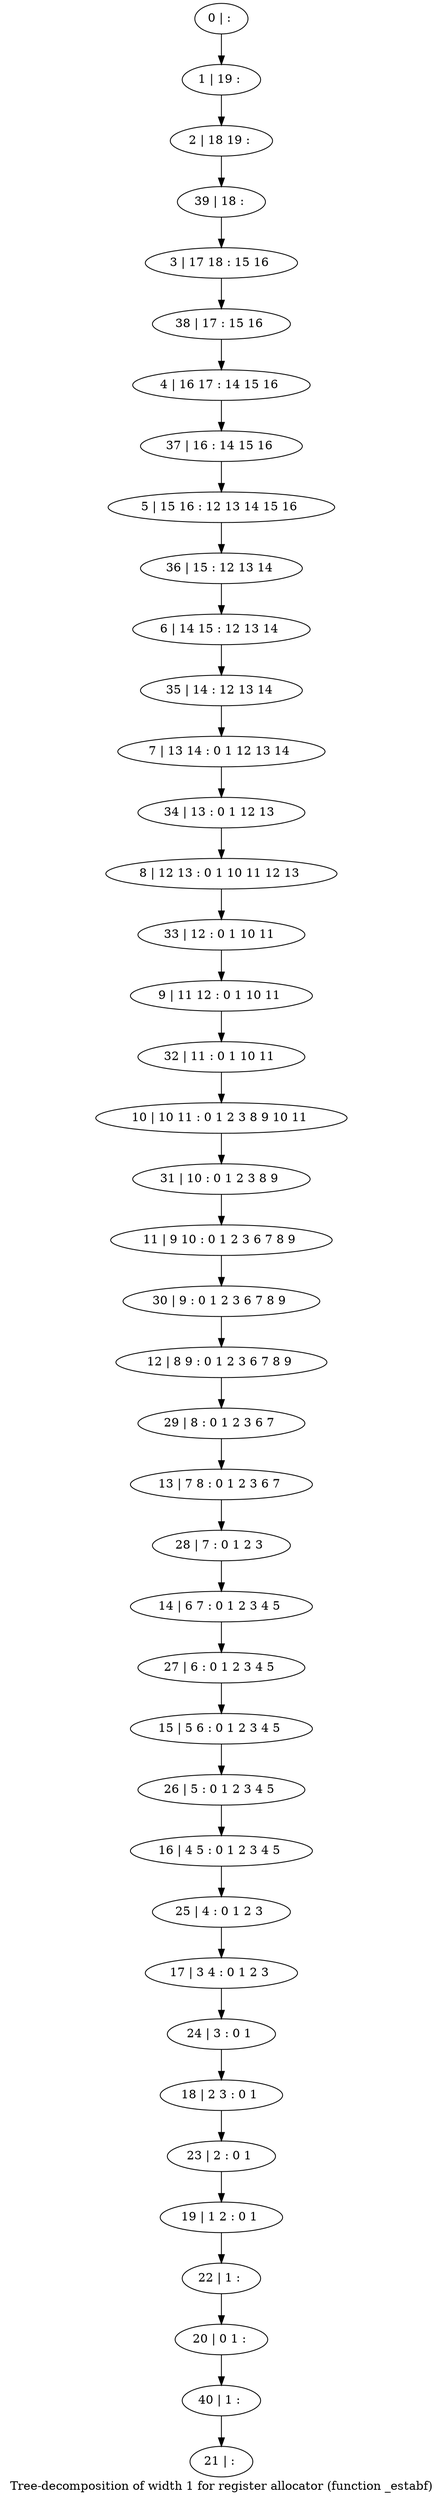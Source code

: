 digraph G {
graph [label="Tree-decomposition of width 1 for register allocator (function _estabf)"]
0[label="0 | : "];
1[label="1 | 19 : "];
2[label="2 | 18 19 : "];
3[label="3 | 17 18 : 15 16 "];
4[label="4 | 16 17 : 14 15 16 "];
5[label="5 | 15 16 : 12 13 14 15 16 "];
6[label="6 | 14 15 : 12 13 14 "];
7[label="7 | 13 14 : 0 1 12 13 14 "];
8[label="8 | 12 13 : 0 1 10 11 12 13 "];
9[label="9 | 11 12 : 0 1 10 11 "];
10[label="10 | 10 11 : 0 1 2 3 8 9 10 11 "];
11[label="11 | 9 10 : 0 1 2 3 6 7 8 9 "];
12[label="12 | 8 9 : 0 1 2 3 6 7 8 9 "];
13[label="13 | 7 8 : 0 1 2 3 6 7 "];
14[label="14 | 6 7 : 0 1 2 3 4 5 "];
15[label="15 | 5 6 : 0 1 2 3 4 5 "];
16[label="16 | 4 5 : 0 1 2 3 4 5 "];
17[label="17 | 3 4 : 0 1 2 3 "];
18[label="18 | 2 3 : 0 1 "];
19[label="19 | 1 2 : 0 1 "];
20[label="20 | 0 1 : "];
21[label="21 | : "];
22[label="22 | 1 : "];
23[label="23 | 2 : 0 1 "];
24[label="24 | 3 : 0 1 "];
25[label="25 | 4 : 0 1 2 3 "];
26[label="26 | 5 : 0 1 2 3 4 5 "];
27[label="27 | 6 : 0 1 2 3 4 5 "];
28[label="28 | 7 : 0 1 2 3 "];
29[label="29 | 8 : 0 1 2 3 6 7 "];
30[label="30 | 9 : 0 1 2 3 6 7 8 9 "];
31[label="31 | 10 : 0 1 2 3 8 9 "];
32[label="32 | 11 : 0 1 10 11 "];
33[label="33 | 12 : 0 1 10 11 "];
34[label="34 | 13 : 0 1 12 13 "];
35[label="35 | 14 : 12 13 14 "];
36[label="36 | 15 : 12 13 14 "];
37[label="37 | 16 : 14 15 16 "];
38[label="38 | 17 : 15 16 "];
39[label="39 | 18 : "];
40[label="40 | 1 : "];
0->1 ;
1->2 ;
22->20 ;
19->22 ;
23->19 ;
18->23 ;
24->18 ;
17->24 ;
25->17 ;
16->25 ;
26->16 ;
15->26 ;
27->15 ;
14->27 ;
28->14 ;
13->28 ;
29->13 ;
12->29 ;
30->12 ;
11->30 ;
31->11 ;
10->31 ;
32->10 ;
9->32 ;
33->9 ;
8->33 ;
34->8 ;
7->34 ;
35->7 ;
6->35 ;
36->6 ;
5->36 ;
37->5 ;
4->37 ;
38->4 ;
3->38 ;
39->3 ;
2->39 ;
40->21 ;
20->40 ;
}
